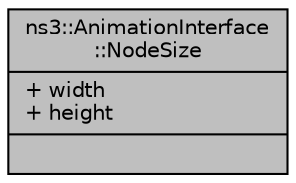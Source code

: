 digraph "ns3::AnimationInterface::NodeSize"
{
  edge [fontname="Helvetica",fontsize="10",labelfontname="Helvetica",labelfontsize="10"];
  node [fontname="Helvetica",fontsize="10",shape=record];
  Node1 [label="{ns3::AnimationInterface\l::NodeSize\n|+ width\l+ height\l|}",height=0.2,width=0.4,color="black", fillcolor="grey75", style="filled", fontcolor="black"];
}
